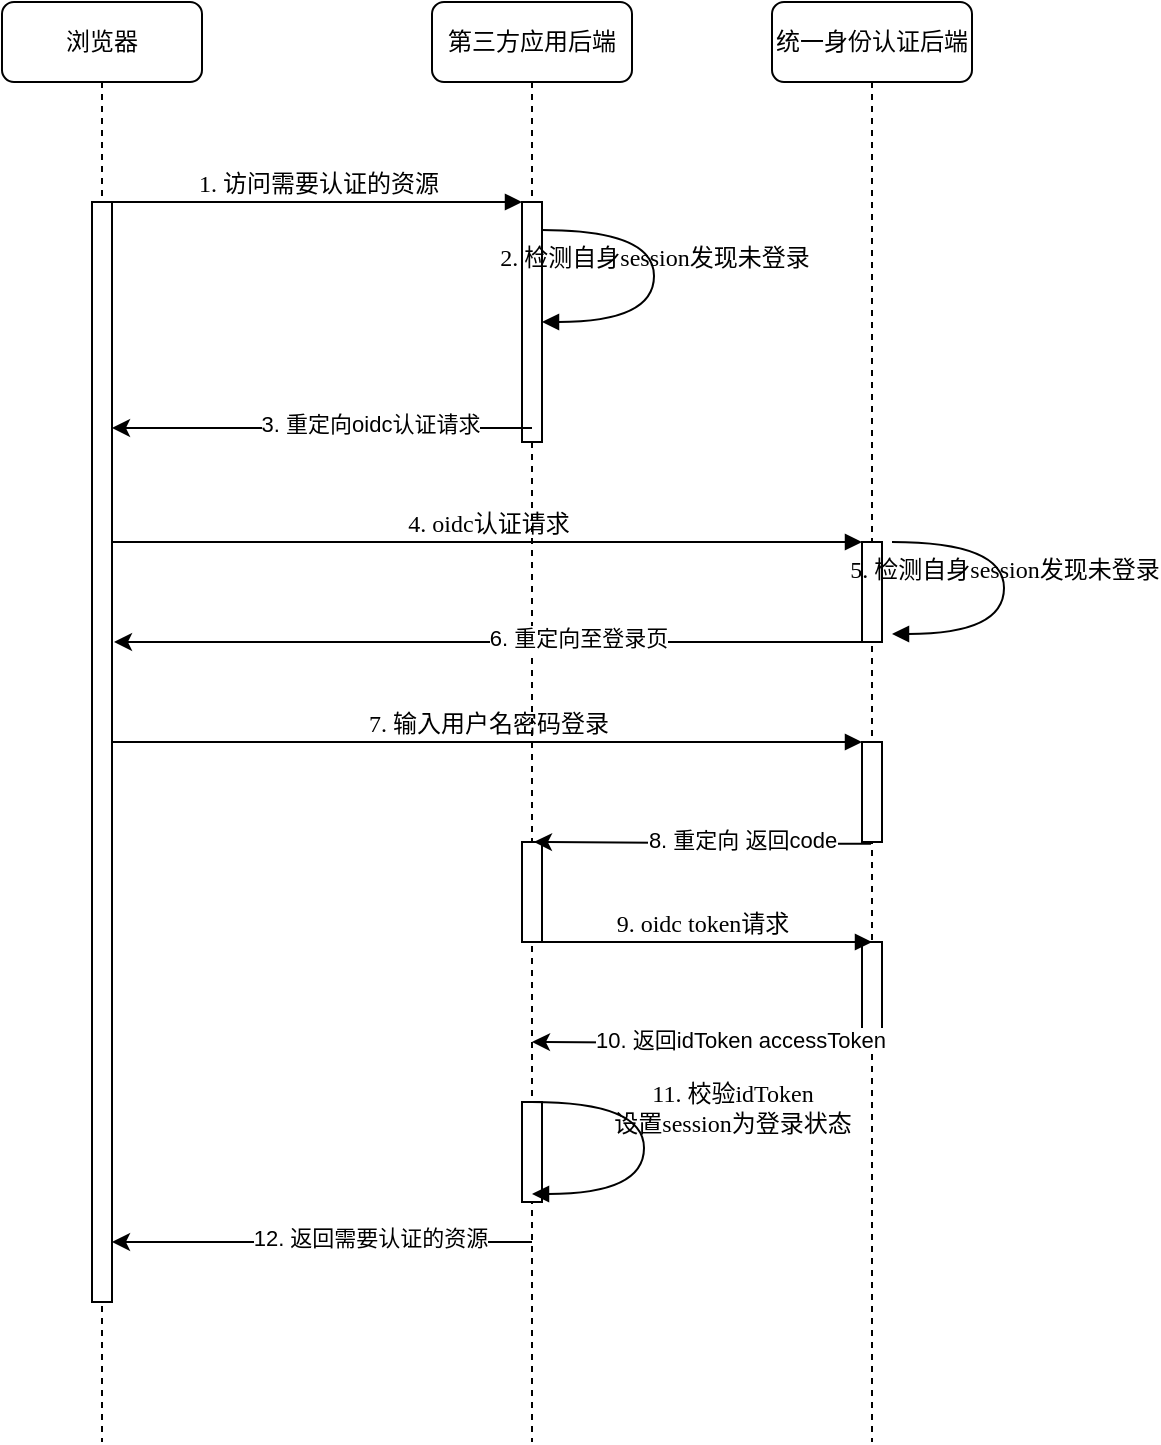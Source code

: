<mxfile version="13.9.9" type="device"><diagram name="Page-1" id="13e1069c-82ec-6db2-03f1-153e76fe0fe0"><mxGraphModel dx="1422" dy="822" grid="1" gridSize="10" guides="1" tooltips="1" connect="1" arrows="1" fold="1" page="1" pageScale="1" pageWidth="1100" pageHeight="850" background="#ffffff" math="0" shadow="0"><root><mxCell id="0"/><mxCell id="1" parent="0"/><mxCell id="7baba1c4bc27f4b0-2" value="第三方应用后端" style="shape=umlLifeline;perimeter=lifelinePerimeter;whiteSpace=wrap;html=1;container=1;collapsible=0;recursiveResize=0;outlineConnect=0;rounded=1;shadow=0;comic=0;labelBackgroundColor=none;strokeWidth=1;fontFamily=Verdana;fontSize=12;align=center;" parent="1" vertex="1"><mxGeometry x="240" y="80" width="100" height="720" as="geometry"/></mxCell><mxCell id="7baba1c4bc27f4b0-10" value="" style="html=1;points=[];perimeter=orthogonalPerimeter;rounded=0;shadow=0;comic=0;labelBackgroundColor=none;strokeWidth=1;fontFamily=Verdana;fontSize=12;align=center;" parent="7baba1c4bc27f4b0-2" vertex="1"><mxGeometry x="45" y="100" width="10" height="120" as="geometry"/></mxCell><mxCell id="7baba1c4bc27f4b0-35" value="2. 检测自身session发现未登录" style="html=1;verticalAlign=bottom;endArrow=block;labelBackgroundColor=none;fontFamily=Verdana;fontSize=12;elbow=vertical;edgeStyle=orthogonalEdgeStyle;curved=1;" parent="7baba1c4bc27f4b0-2" edge="1"><mxGeometry relative="1" as="geometry"><mxPoint x="55" y="114" as="sourcePoint"/><mxPoint x="55" y="160" as="targetPoint"/><Array as="points"><mxPoint x="55" y="114"/><mxPoint x="111" y="114"/><mxPoint x="111" y="160"/></Array></mxGeometry></mxCell><mxCell id="32M4cr70SIf7ZSc8Ts8V-9" value="" style="html=1;points=[];perimeter=orthogonalPerimeter;rounded=0;shadow=0;comic=0;labelBackgroundColor=none;strokeWidth=1;fontFamily=Verdana;fontSize=12;align=center;" parent="7baba1c4bc27f4b0-2" vertex="1"><mxGeometry x="45" y="420" width="10" height="50" as="geometry"/></mxCell><mxCell id="XyPFCpYveGF6NHuD06qZ-3" value="" style="html=1;points=[];perimeter=orthogonalPerimeter;rounded=0;shadow=0;comic=0;labelBackgroundColor=none;strokeWidth=1;fontFamily=Verdana;fontSize=12;align=center;" parent="7baba1c4bc27f4b0-2" vertex="1"><mxGeometry x="45" y="550" width="10" height="50" as="geometry"/></mxCell><mxCell id="7baba1c4bc27f4b0-4" value="统一身份认证后端" style="shape=umlLifeline;perimeter=lifelinePerimeter;whiteSpace=wrap;html=1;container=1;collapsible=0;recursiveResize=0;outlineConnect=0;rounded=1;shadow=0;comic=0;labelBackgroundColor=none;strokeWidth=1;fontFamily=Verdana;fontSize=12;align=center;" parent="1" vertex="1"><mxGeometry x="410" y="80" width="100" height="720" as="geometry"/></mxCell><mxCell id="7baba1c4bc27f4b0-22" value="" style="html=1;points=[];perimeter=orthogonalPerimeter;rounded=0;shadow=0;comic=0;labelBackgroundColor=none;strokeWidth=1;fontFamily=Verdana;fontSize=12;align=center;" parent="7baba1c4bc27f4b0-4" vertex="1"><mxGeometry x="45" y="270" width="10" height="50" as="geometry"/></mxCell><mxCell id="32M4cr70SIf7ZSc8Ts8V-6" value="" style="html=1;points=[];perimeter=orthogonalPerimeter;rounded=0;shadow=0;comic=0;labelBackgroundColor=none;strokeWidth=1;fontFamily=Verdana;fontSize=12;align=center;" parent="7baba1c4bc27f4b0-4" vertex="1"><mxGeometry x="45" y="370" width="10" height="50" as="geometry"/></mxCell><mxCell id="32M4cr70SIf7ZSc8Ts8V-10" value="" style="html=1;points=[];perimeter=orthogonalPerimeter;rounded=0;shadow=0;comic=0;labelBackgroundColor=none;strokeWidth=1;fontFamily=Verdana;fontSize=12;align=center;" parent="7baba1c4bc27f4b0-4" vertex="1"><mxGeometry x="45" y="470" width="10" height="50" as="geometry"/></mxCell><mxCell id="7baba1c4bc27f4b0-8" value="浏览器" style="shape=umlLifeline;perimeter=lifelinePerimeter;whiteSpace=wrap;html=1;container=1;collapsible=0;recursiveResize=0;outlineConnect=0;rounded=1;shadow=0;comic=0;labelBackgroundColor=none;strokeWidth=1;fontFamily=Verdana;fontSize=12;align=center;" parent="1" vertex="1"><mxGeometry x="25" y="80" width="100" height="720" as="geometry"/></mxCell><mxCell id="7baba1c4bc27f4b0-23" value="4. oidc认证请求" style="html=1;verticalAlign=bottom;endArrow=block;entryX=0;entryY=0;labelBackgroundColor=none;fontFamily=Verdana;fontSize=12;" parent="1" source="7baba1c4bc27f4b0-9" target="7baba1c4bc27f4b0-22" edge="1"><mxGeometry relative="1" as="geometry"><mxPoint x="510" y="420" as="sourcePoint"/><Array as="points"><mxPoint x="120" y="350"/></Array></mxGeometry></mxCell><mxCell id="7baba1c4bc27f4b0-11" value="1. 访问需要认证的资源" style="html=1;verticalAlign=bottom;endArrow=block;entryX=0;entryY=0;labelBackgroundColor=none;fontFamily=Verdana;fontSize=12;edgeStyle=elbowEdgeStyle;elbow=vertical;" parent="1" source="7baba1c4bc27f4b0-9" target="7baba1c4bc27f4b0-10" edge="1"><mxGeometry relative="1" as="geometry"><mxPoint x="220" y="190" as="sourcePoint"/></mxGeometry></mxCell><mxCell id="7baba1c4bc27f4b0-9" value="" style="html=1;points=[];perimeter=orthogonalPerimeter;rounded=0;shadow=0;comic=0;labelBackgroundColor=none;strokeWidth=1;fontFamily=Verdana;fontSize=12;align=center;" parent="1" vertex="1"><mxGeometry x="70" y="180" width="10" height="550" as="geometry"/></mxCell><mxCell id="32M4cr70SIf7ZSc8Ts8V-1" value="" style="endArrow=classic;html=1;exitX=0.5;exitY=0.942;exitDx=0;exitDy=0;exitPerimeter=0;" parent="1" source="7baba1c4bc27f4b0-10" edge="1"><mxGeometry width="50" height="50" relative="1" as="geometry"><mxPoint x="275" y="293" as="sourcePoint"/><mxPoint x="80" y="293" as="targetPoint"/></mxGeometry></mxCell><mxCell id="32M4cr70SIf7ZSc8Ts8V-2" value="3. 重定向oidc认证请求" style="edgeLabel;html=1;align=center;verticalAlign=middle;resizable=0;points=[];" parent="32M4cr70SIf7ZSc8Ts8V-1" vertex="1" connectable="0"><mxGeometry x="-0.226" y="-2" relative="1" as="geometry"><mxPoint as="offset"/></mxGeometry></mxCell><mxCell id="32M4cr70SIf7ZSc8Ts8V-3" value="" style="endArrow=classic;html=1;entryX=1.1;entryY=0.4;entryDx=0;entryDy=0;entryPerimeter=0;" parent="1" source="7baba1c4bc27f4b0-4" target="7baba1c4bc27f4b0-9" edge="1"><mxGeometry width="50" height="50" relative="1" as="geometry"><mxPoint x="284" y="399.5" as="sourcePoint"/><mxPoint x="80" y="390" as="targetPoint"/><Array as="points"><mxPoint x="420" y="400"/></Array></mxGeometry></mxCell><mxCell id="32M4cr70SIf7ZSc8Ts8V-4" value="6. 重定向至登录页" style="edgeLabel;html=1;align=center;verticalAlign=middle;resizable=0;points=[];" parent="32M4cr70SIf7ZSc8Ts8V-3" vertex="1" connectable="0"><mxGeometry x="-0.226" y="-2" relative="1" as="geometry"><mxPoint as="offset"/></mxGeometry></mxCell><mxCell id="32M4cr70SIf7ZSc8Ts8V-5" value="7. 输入用户名密码登录" style="html=1;verticalAlign=bottom;endArrow=block;entryX=0;entryY=0;labelBackgroundColor=none;fontFamily=Verdana;fontSize=12;" parent="1" edge="1"><mxGeometry relative="1" as="geometry"><mxPoint x="80" y="450" as="sourcePoint"/><mxPoint x="455" y="450" as="targetPoint"/><Array as="points"><mxPoint x="120" y="450"/></Array></mxGeometry></mxCell><mxCell id="32M4cr70SIf7ZSc8Ts8V-7" value="" style="endArrow=classic;html=1;entryX=0.6;entryY=0;entryDx=0;entryDy=0;entryPerimeter=0;" parent="1" target="32M4cr70SIf7ZSc8Ts8V-9" edge="1"><mxGeometry width="50" height="50" relative="1" as="geometry"><mxPoint x="459.5" y="500.88" as="sourcePoint"/><mxPoint x="300" y="500" as="targetPoint"/><Array as="points"><mxPoint x="420" y="500.88"/></Array></mxGeometry></mxCell><mxCell id="32M4cr70SIf7ZSc8Ts8V-8" value="8. 重定向 返回code" style="edgeLabel;html=1;align=center;verticalAlign=middle;resizable=0;points=[];" parent="32M4cr70SIf7ZSc8Ts8V-7" vertex="1" connectable="0"><mxGeometry x="-0.226" y="-2" relative="1" as="geometry"><mxPoint as="offset"/></mxGeometry></mxCell><mxCell id="32M4cr70SIf7ZSc8Ts8V-11" value="9. oidc token请求" style="html=1;verticalAlign=bottom;endArrow=block;labelBackgroundColor=none;fontFamily=Verdana;fontSize=12;edgeStyle=elbowEdgeStyle;elbow=vertical;" parent="1" edge="1"><mxGeometry relative="1" as="geometry"><mxPoint x="290" y="550" as="sourcePoint"/><mxPoint x="460" y="550" as="targetPoint"/></mxGeometry></mxCell><mxCell id="32M4cr70SIf7ZSc8Ts8V-12" value="" style="endArrow=classic;html=1;entryX=0.6;entryY=0;entryDx=0;entryDy=0;entryPerimeter=0;" parent="1" edge="1"><mxGeometry width="50" height="50" relative="1" as="geometry"><mxPoint x="458.5" y="600.88" as="sourcePoint"/><mxPoint x="290" y="600" as="targetPoint"/><Array as="points"><mxPoint x="419" y="600.88"/></Array></mxGeometry></mxCell><mxCell id="32M4cr70SIf7ZSc8Ts8V-13" value="10. 返回idToken accessToken" style="edgeLabel;html=1;align=center;verticalAlign=middle;resizable=0;points=[];" parent="32M4cr70SIf7ZSc8Ts8V-12" vertex="1" connectable="0"><mxGeometry x="-0.226" y="-2" relative="1" as="geometry"><mxPoint as="offset"/></mxGeometry></mxCell><mxCell id="32M4cr70SIf7ZSc8Ts8V-14" value="11. 校验idToken&lt;br&gt;设置session为登录状态" style="html=1;verticalAlign=bottom;endArrow=block;labelBackgroundColor=none;fontFamily=Verdana;fontSize=12;elbow=vertical;edgeStyle=orthogonalEdgeStyle;curved=1;" parent="1" edge="1"><mxGeometry x="-0.038" y="44" relative="1" as="geometry"><mxPoint x="290" y="630" as="sourcePoint"/><mxPoint x="290" y="676" as="targetPoint"/><Array as="points"><mxPoint x="290" y="630"/><mxPoint x="346" y="630"/><mxPoint x="346" y="676"/></Array><mxPoint as="offset"/></mxGeometry></mxCell><mxCell id="32M4cr70SIf7ZSc8Ts8V-15" value="" style="endArrow=classic;html=1;exitX=0.5;exitY=0.942;exitDx=0;exitDy=0;exitPerimeter=0;" parent="1" edge="1"><mxGeometry width="50" height="50" relative="1" as="geometry"><mxPoint x="290" y="700.04" as="sourcePoint"/><mxPoint x="80" y="700" as="targetPoint"/></mxGeometry></mxCell><mxCell id="32M4cr70SIf7ZSc8Ts8V-16" value="12. 返回需要认证的资源" style="edgeLabel;html=1;align=center;verticalAlign=middle;resizable=0;points=[];" parent="32M4cr70SIf7ZSc8Ts8V-15" vertex="1" connectable="0"><mxGeometry x="-0.226" y="-2" relative="1" as="geometry"><mxPoint as="offset"/></mxGeometry></mxCell><mxCell id="XyPFCpYveGF6NHuD06qZ-1" value="5. 检测自身session发现未登录" style="html=1;verticalAlign=bottom;endArrow=block;labelBackgroundColor=none;fontFamily=Verdana;fontSize=12;elbow=vertical;edgeStyle=orthogonalEdgeStyle;curved=1;" parent="1" edge="1"><mxGeometry relative="1" as="geometry"><mxPoint x="470" y="350" as="sourcePoint"/><mxPoint x="470" y="396" as="targetPoint"/><Array as="points"><mxPoint x="470" y="350"/><mxPoint x="526" y="350"/><mxPoint x="526" y="396"/></Array></mxGeometry></mxCell></root></mxGraphModel></diagram></mxfile>
